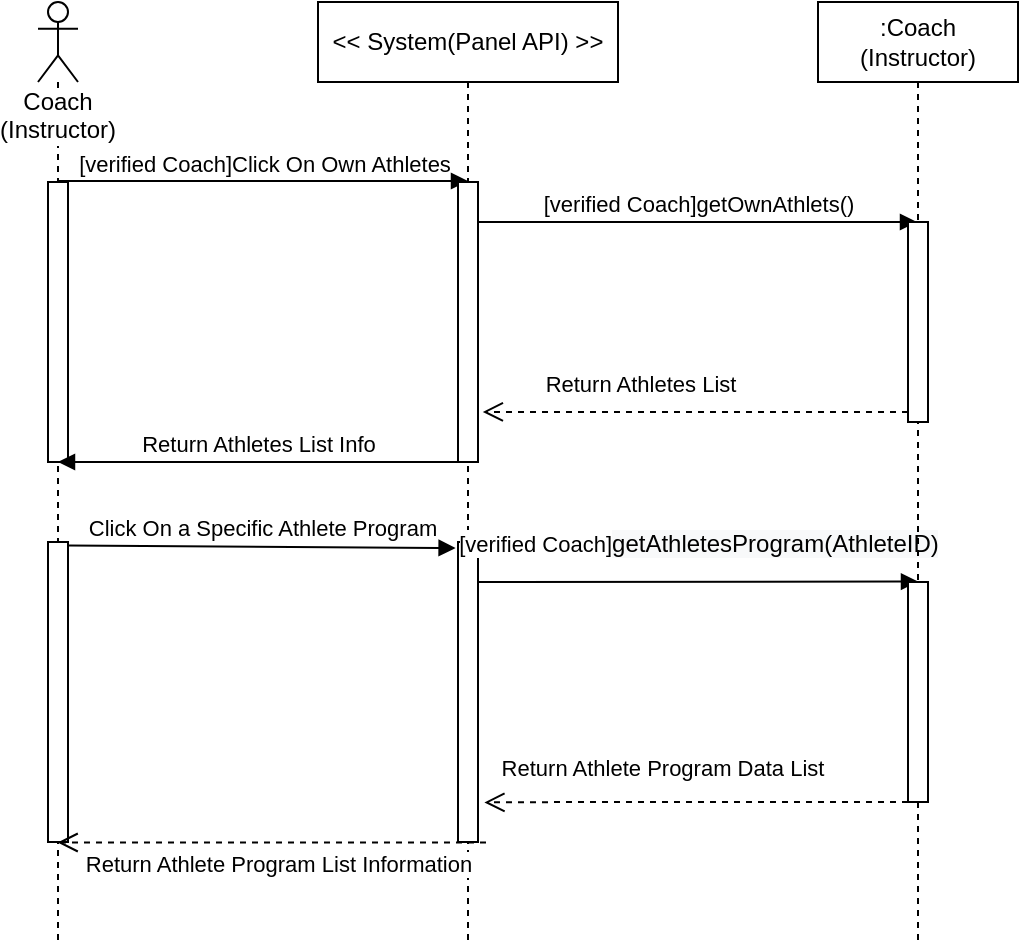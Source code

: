 <mxfile version="12.3.8" type="github" pages="1">
  <diagram id="0Uc26WLwqxbnJnagjtuH" name="Page-1">
    <mxGraphModel dx="1038" dy="548" grid="1" gridSize="10" guides="1" tooltips="1" connect="1" arrows="1" fold="1" page="1" pageScale="1" pageWidth="850" pageHeight="1100" math="0" shadow="0">
      <root>
        <mxCell id="0"/>
        <mxCell id="1" parent="0"/>
        <mxCell id="OwbSnveVxBM_rIXtdpIi-17" value="Coach (Instructor)" style="shape=umlLifeline;participant=umlActor;perimeter=lifelinePerimeter;whiteSpace=wrap;html=1;container=1;collapsible=0;recursiveResize=0;verticalAlign=top;spacingTop=36;labelBackgroundColor=#ffffff;outlineConnect=0;" parent="1" vertex="1">
          <mxGeometry x="110" y="70" width="20" height="470" as="geometry"/>
        </mxCell>
        <mxCell id="OwbSnveVxBM_rIXtdpIi-18" value="" style="html=1;points=[];perimeter=orthogonalPerimeter;" parent="OwbSnveVxBM_rIXtdpIi-17" vertex="1">
          <mxGeometry x="5" y="90" width="10" height="140" as="geometry"/>
        </mxCell>
        <mxCell id="OwbSnveVxBM_rIXtdpIi-19" value="" style="html=1;points=[];perimeter=orthogonalPerimeter;" parent="OwbSnveVxBM_rIXtdpIi-17" vertex="1">
          <mxGeometry x="5" y="270" width="10" height="150" as="geometry"/>
        </mxCell>
        <mxCell id="OwbSnveVxBM_rIXtdpIi-20" value="&amp;lt;&amp;lt; System(Panel API) &amp;gt;&amp;gt;" style="shape=umlLifeline;perimeter=lifelinePerimeter;whiteSpace=wrap;html=1;container=1;collapsible=0;recursiveResize=0;outlineConnect=0;" parent="1" vertex="1">
          <mxGeometry x="250" y="70" width="150" height="470" as="geometry"/>
        </mxCell>
        <mxCell id="OwbSnveVxBM_rIXtdpIi-21" value="[verified Coach]Click On Own Athletes" style="html=1;verticalAlign=bottom;endArrow=block;" parent="OwbSnveVxBM_rIXtdpIi-20" source="OwbSnveVxBM_rIXtdpIi-17" edge="1">
          <mxGeometry width="80" relative="1" as="geometry">
            <mxPoint x="-5" y="89.5" as="sourcePoint"/>
            <mxPoint x="75" y="89.5" as="targetPoint"/>
          </mxGeometry>
        </mxCell>
        <mxCell id="OwbSnveVxBM_rIXtdpIi-22" value="" style="html=1;points=[];perimeter=orthogonalPerimeter;" parent="OwbSnveVxBM_rIXtdpIi-20" vertex="1">
          <mxGeometry x="70" y="90" width="10" height="140" as="geometry"/>
        </mxCell>
        <mxCell id="OwbSnveVxBM_rIXtdpIi-23" value="[verified Coach]getOwnAthlets()" style="html=1;verticalAlign=bottom;endArrow=block;" parent="OwbSnveVxBM_rIXtdpIi-20" target="OwbSnveVxBM_rIXtdpIi-26" edge="1">
          <mxGeometry width="80" relative="1" as="geometry">
            <mxPoint x="80" y="110" as="sourcePoint"/>
            <mxPoint x="160" y="110" as="targetPoint"/>
          </mxGeometry>
        </mxCell>
        <mxCell id="OwbSnveVxBM_rIXtdpIi-24" value="" style="html=1;points=[];perimeter=orthogonalPerimeter;" parent="OwbSnveVxBM_rIXtdpIi-20" vertex="1">
          <mxGeometry x="70" y="270" width="10" height="150" as="geometry"/>
        </mxCell>
        <mxCell id="OwbSnveVxBM_rIXtdpIi-25" value="[verified Coach]&lt;span style=&quot;font-size: 12px ; text-align: left ; white-space: normal ; background-color: rgb(248 , 249 , 250)&quot;&gt;getAthletesProgram(AthleteID)&lt;/span&gt;" style="html=1;verticalAlign=bottom;endArrow=block;entryX=0.5;entryY=-0.002;entryDx=0;entryDy=0;entryPerimeter=0;" parent="OwbSnveVxBM_rIXtdpIi-20" target="OwbSnveVxBM_rIXtdpIi-28" edge="1">
          <mxGeometry x="0.0" y="10" width="80" relative="1" as="geometry">
            <mxPoint x="80" y="290" as="sourcePoint"/>
            <mxPoint x="160" y="290" as="targetPoint"/>
            <mxPoint as="offset"/>
          </mxGeometry>
        </mxCell>
        <mxCell id="OwbSnveVxBM_rIXtdpIi-26" value=":Coach (Instructor)" style="shape=umlLifeline;perimeter=lifelinePerimeter;whiteSpace=wrap;html=1;container=1;collapsible=0;recursiveResize=0;outlineConnect=0;" parent="1" vertex="1">
          <mxGeometry x="500" y="70" width="100" height="470" as="geometry"/>
        </mxCell>
        <mxCell id="OwbSnveVxBM_rIXtdpIi-27" value="" style="html=1;points=[];perimeter=orthogonalPerimeter;" parent="OwbSnveVxBM_rIXtdpIi-26" vertex="1">
          <mxGeometry x="45" y="110" width="10" height="100" as="geometry"/>
        </mxCell>
        <mxCell id="OwbSnveVxBM_rIXtdpIi-28" value="" style="html=1;points=[];perimeter=orthogonalPerimeter;" parent="OwbSnveVxBM_rIXtdpIi-26" vertex="1">
          <mxGeometry x="45" y="290" width="10" height="110" as="geometry"/>
        </mxCell>
        <mxCell id="OwbSnveVxBM_rIXtdpIi-29" value="Return Athletes List" style="html=1;verticalAlign=bottom;endArrow=open;dashed=1;endSize=8;entryX=1.24;entryY=0.821;entryDx=0;entryDy=0;entryPerimeter=0;" parent="1" source="OwbSnveVxBM_rIXtdpIi-27" target="OwbSnveVxBM_rIXtdpIi-22" edge="1">
          <mxGeometry x="0.263" y="-5" relative="1" as="geometry">
            <mxPoint x="530" y="280" as="sourcePoint"/>
            <mxPoint x="350" y="275" as="targetPoint"/>
            <mxPoint as="offset"/>
          </mxGeometry>
        </mxCell>
        <mxCell id="OwbSnveVxBM_rIXtdpIi-30" value="Click On a Specific Athlete Program" style="html=1;verticalAlign=bottom;endArrow=block;exitX=1.02;exitY=0.012;exitDx=0;exitDy=0;exitPerimeter=0;entryX=-0.12;entryY=0.02;entryDx=0;entryDy=0;entryPerimeter=0;" parent="1" source="OwbSnveVxBM_rIXtdpIi-19" target="OwbSnveVxBM_rIXtdpIi-24" edge="1">
          <mxGeometry width="80" relative="1" as="geometry">
            <mxPoint x="160" y="350" as="sourcePoint"/>
            <mxPoint x="240" y="350" as="targetPoint"/>
          </mxGeometry>
        </mxCell>
        <mxCell id="OwbSnveVxBM_rIXtdpIi-31" value="Return Athlete Program Data List" style="html=1;verticalAlign=bottom;endArrow=open;dashed=1;endSize=8;entryX=1.32;entryY=0.868;entryDx=0;entryDy=0;entryPerimeter=0;" parent="1" source="OwbSnveVxBM_rIXtdpIi-28" target="OwbSnveVxBM_rIXtdpIi-24" edge="1">
          <mxGeometry x="0.167" y="-8" relative="1" as="geometry">
            <mxPoint x="550" y="459.96" as="sourcePoint"/>
            <mxPoint x="330" y="488" as="targetPoint"/>
            <mxPoint as="offset"/>
            <Array as="points">
              <mxPoint x="430" y="470"/>
              <mxPoint x="380" y="470"/>
            </Array>
          </mxGeometry>
        </mxCell>
        <mxCell id="OwbSnveVxBM_rIXtdpIi-32" value="Return Athlete Program List Information" style="html=1;verticalAlign=bottom;endArrow=open;dashed=1;endSize=8;entryX=1.08;entryY=0.985;entryDx=0;entryDy=0;entryPerimeter=0;" parent="1" edge="1">
          <mxGeometry x="-0.029" y="20" relative="1" as="geometry">
            <mxPoint x="334" y="490.25" as="sourcePoint"/>
            <mxPoint x="119.8" y="490.25" as="targetPoint"/>
            <mxPoint as="offset"/>
          </mxGeometry>
        </mxCell>
        <mxCell id="OwbSnveVxBM_rIXtdpIi-33" value="Return Athletes List Info" style="html=1;verticalAlign=bottom;endArrow=block;exitX=0;exitY=1;exitDx=0;exitDy=0;exitPerimeter=0;entryX=0.5;entryY=1;entryDx=0;entryDy=0;entryPerimeter=0;" parent="1" source="OwbSnveVxBM_rIXtdpIi-22" target="OwbSnveVxBM_rIXtdpIi-18" edge="1">
          <mxGeometry width="80" relative="1" as="geometry">
            <mxPoint x="160" y="270" as="sourcePoint"/>
            <mxPoint x="130" y="300" as="targetPoint"/>
          </mxGeometry>
        </mxCell>
      </root>
    </mxGraphModel>
  </diagram>
</mxfile>
